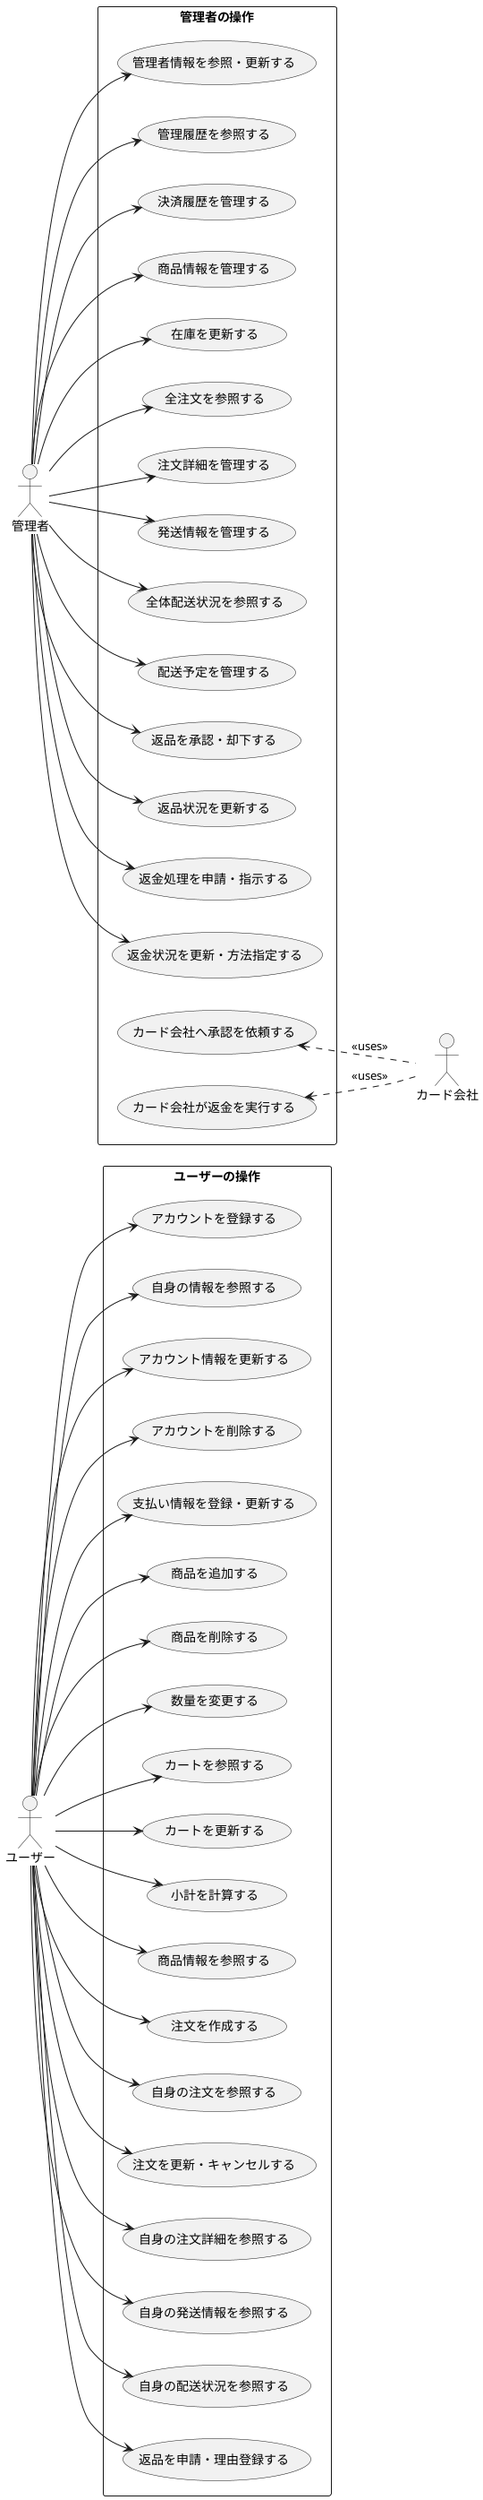 @startuml 
left to right direction
actor ユーザー as U1
actor 管理者 as Admin
actor カード会社 as CardCom

' ----------------------------------------------------
' ユーザー領域
' アカウント、カート、注文、返品申請など、ユーザーが直接行う操作
rectangle ユーザーの操作 {
  ' アカウント操作
  usecase "アカウントを登録する" as UC1
  usecase "自身の情報を参照する" as UC2_U
  usecase "アカウント情報を更新する" as UC3
  usecase "アカウントを削除する" as UC4
  usecase "支払い情報を登録・更新する" as UC5_6
  
  ' カート操作
  usecase "商品を追加する" as UC7
  usecase "商品を削除する" as UC8
  usecase "数量を変更する" as UC9
  usecase "カートを参照する" as UC10
  usecase "カートを更新する" as UC55
  usecase "小計を計算する" as UC11
  
  ' 注文・参照操作
  usecase "商品情報を参照する" as UC23_U
  usecase "注文を作成する" as UC28
  usecase "自身の注文を参照する" as UC29_U
  usecase "注文を更新・キャンセルする" as UC30_31
  usecase "自身の注文詳細を参照する" as UC36_U
  usecase "自身の発送情報を参照する" as UC40_U
  usecase "自身の配送状況を参照する" as UC42_U
  
  ' 返品操作
  usecase "返品を申請・理由登録する" as UC45_47
}

U1 --> UC1
U1 --> UC2_U
U1 --> UC3
U1 --> UC4
U1 --> UC5_6
U1 --> UC7
U1 --> UC8
U1 --> UC9
U1 --> UC10
U1 --> UC55
U1 --> UC11
U1 --> UC23_U
U1 --> UC28
U1 --> UC29_U
U1 --> UC30_31
U1 --> UC36_U
U1 --> UC40_U 
U1 --> UC42_U 
U1 --> UC45_47 


' ----------------------------------------------------
' 管理者領域
' 管理者自身の情報管理、システム内の全データ管理、承認作業
rectangle 管理者の操作 {
  ' 管理者情報・履歴
  usecase "管理者情報を参照・更新する" as UC17_18
  usecase "管理履歴を参照する" as UC19
  usecase "決済履歴を管理する" as UC20_22
  
  ' システム・商品管理
  usecase "商品情報を管理する" as UC24_26
  usecase "在庫を更新する" as UC27
  
  ' 注文・発送管理
  usecase "全注文を参照する" as UC29_A 
  usecase "注文詳細を管理する" as UC37_38
  usecase "発送情報を管理する" as UC39_41
  usecase "全体配送状況を参照する" as UC42_A
  usecase "配送予定を管理する" as UC43_44
  
  ' 返品・返金管理
  usecase "返品を承認・却下する" as UC48_49
  usecase "返品状況を更新する" as UC46_A
  usecase "返金処理を申請・指示する" as UC50
  usecase "返金状況を更新・方法指定する" as UC51_54
  usecase "カード会社へ承認を依頼する" as UC52
  usecase "カード会社が返金を実行する" as UC53
}

Admin --> UC17_18
Admin --> UC19
Admin --> UC20_22
Admin --> UC24_26
Admin --> UC27
Admin --> UC29_A 
Admin --> UC37_38
Admin --> UC39_41 
Admin --> UC42_A
Admin --> UC43_44
Admin --> UC48_49
Admin --> UC46_A
Admin --> UC50 
Admin --> UC51_54

UC52 <.. CardCom : <<uses>>
UC53 <.. CardCom : <<uses>>

@enduml